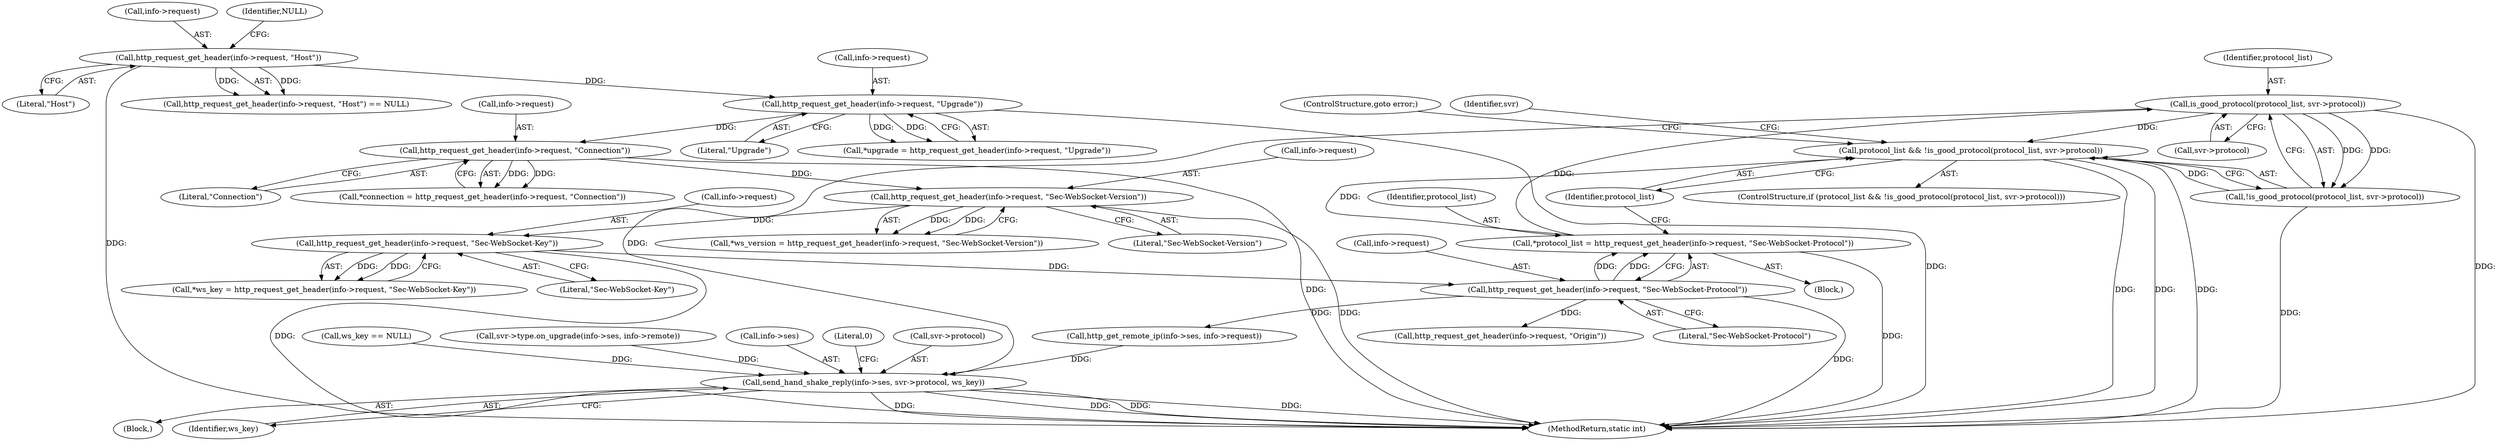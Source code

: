 digraph "0_viabtc_exchange_server_4a7c27bfe98f409623d4d857894d017ff0672cc9#diff-515c81af848352583bff286d6224875f_2@pointer" {
"1000351" [label="(Call,is_good_protocol(protocol_list, svr->protocol))"];
"1000340" [label="(Call,*protocol_list = http_request_get_header(info->request, \"Sec-WebSocket-Protocol\"))"];
"1000342" [label="(Call,http_request_get_header(info->request, \"Sec-WebSocket-Protocol\"))"];
"1000329" [label="(Call,http_request_get_header(info->request, \"Sec-WebSocket-Key\"))"];
"1000310" [label="(Call,http_request_get_header(info->request, \"Sec-WebSocket-Version\"))"];
"1000236" [label="(Call,http_request_get_header(info->request, \"Connection\"))"];
"1000217" [label="(Call,http_request_get_header(info->request, \"Upgrade\"))"];
"1000186" [label="(Call,http_request_get_header(info->request, \"Host\"))"];
"1000348" [label="(Call,protocol_list && !is_good_protocol(protocol_list, svr->protocol))"];
"1000350" [label="(Call,!is_good_protocol(protocol_list, svr->protocol))"];
"1000449" [label="(Call,send_hand_shake_reply(info->ses, svr->protocol, ws_key))"];
"1000479" [label="(MethodReturn,static int)"];
"1000368" [label="(Call,http_request_get_header(info->request, \"Origin\"))"];
"1000333" [label="(Literal,\"Sec-WebSocket-Key\")"];
"1000448" [label="(Block,)"];
"1000190" [label="(Literal,\"Host\")"];
"1000217" [label="(Call,http_request_get_header(info->request, \"Upgrade\"))"];
"1000351" [label="(Call,is_good_protocol(protocol_list, svr->protocol))"];
"1000234" [label="(Call,*connection = http_request_get_header(info->request, \"Connection\"))"];
"1000185" [label="(Call,http_request_get_header(info->request, \"Host\") == NULL)"];
"1000450" [label="(Call,info->ses)"];
"1000340" [label="(Call,*protocol_list = http_request_get_header(info->request, \"Sec-WebSocket-Protocol\"))"];
"1000330" [label="(Call,info->request)"];
"1000466" [label="(Literal,0)"];
"1000361" [label="(Identifier,svr)"];
"1000236" [label="(Call,http_request_get_header(info->request, \"Connection\"))"];
"1000342" [label="(Call,http_request_get_header(info->request, \"Sec-WebSocket-Protocol\"))"];
"1000327" [label="(Call,*ws_key = http_request_get_header(info->request, \"Sec-WebSocket-Key\"))"];
"1000346" [label="(Literal,\"Sec-WebSocket-Protocol\")"];
"1000218" [label="(Call,info->request)"];
"1000311" [label="(Call,info->request)"];
"1000453" [label="(Call,svr->protocol)"];
"1000237" [label="(Call,info->request)"];
"1000353" [label="(Call,svr->protocol)"];
"1000187" [label="(Call,info->request)"];
"1000240" [label="(Literal,\"Connection\")"];
"1000308" [label="(Call,*ws_version = http_request_get_header(info->request, \"Sec-WebSocket-Version\"))"];
"1000348" [label="(Call,protocol_list && !is_good_protocol(protocol_list, svr->protocol))"];
"1000186" [label="(Call,http_request_get_header(info->request, \"Host\"))"];
"1000335" [label="(Call,ws_key == NULL)"];
"1000449" [label="(Call,send_hand_shake_reply(info->ses, svr->protocol, ws_key))"];
"1000439" [label="(Call,svr->type.on_upgrade(info->ses, info->remote))"];
"1000352" [label="(Identifier,protocol_list)"];
"1000329" [label="(Call,http_request_get_header(info->request, \"Sec-WebSocket-Key\"))"];
"1000356" [label="(ControlStructure,goto error;)"];
"1000221" [label="(Literal,\"Upgrade\")"];
"1000215" [label="(Call,*upgrade = http_request_get_header(info->request, \"Upgrade\"))"];
"1000341" [label="(Identifier,protocol_list)"];
"1000310" [label="(Call,http_request_get_header(info->request, \"Sec-WebSocket-Version\"))"];
"1000456" [label="(Identifier,ws_key)"];
"1000343" [label="(Call,info->request)"];
"1000350" [label="(Call,!is_good_protocol(protocol_list, svr->protocol))"];
"1000347" [label="(ControlStructure,if (protocol_list && !is_good_protocol(protocol_list, svr->protocol)))"];
"1000349" [label="(Identifier,protocol_list)"];
"1000191" [label="(Identifier,NULL)"];
"1000102" [label="(Block,)"];
"1000415" [label="(Call,http_get_remote_ip(info->ses, info->request))"];
"1000314" [label="(Literal,\"Sec-WebSocket-Version\")"];
"1000351" -> "1000350"  [label="AST: "];
"1000351" -> "1000353"  [label="CFG: "];
"1000352" -> "1000351"  [label="AST: "];
"1000353" -> "1000351"  [label="AST: "];
"1000350" -> "1000351"  [label="CFG: "];
"1000351" -> "1000479"  [label="DDG: "];
"1000351" -> "1000348"  [label="DDG: "];
"1000351" -> "1000350"  [label="DDG: "];
"1000351" -> "1000350"  [label="DDG: "];
"1000340" -> "1000351"  [label="DDG: "];
"1000351" -> "1000449"  [label="DDG: "];
"1000340" -> "1000102"  [label="AST: "];
"1000340" -> "1000342"  [label="CFG: "];
"1000341" -> "1000340"  [label="AST: "];
"1000342" -> "1000340"  [label="AST: "];
"1000349" -> "1000340"  [label="CFG: "];
"1000340" -> "1000479"  [label="DDG: "];
"1000342" -> "1000340"  [label="DDG: "];
"1000342" -> "1000340"  [label="DDG: "];
"1000340" -> "1000348"  [label="DDG: "];
"1000342" -> "1000346"  [label="CFG: "];
"1000343" -> "1000342"  [label="AST: "];
"1000346" -> "1000342"  [label="AST: "];
"1000342" -> "1000479"  [label="DDG: "];
"1000329" -> "1000342"  [label="DDG: "];
"1000342" -> "1000368"  [label="DDG: "];
"1000342" -> "1000415"  [label="DDG: "];
"1000329" -> "1000327"  [label="AST: "];
"1000329" -> "1000333"  [label="CFG: "];
"1000330" -> "1000329"  [label="AST: "];
"1000333" -> "1000329"  [label="AST: "];
"1000327" -> "1000329"  [label="CFG: "];
"1000329" -> "1000479"  [label="DDG: "];
"1000329" -> "1000327"  [label="DDG: "];
"1000329" -> "1000327"  [label="DDG: "];
"1000310" -> "1000329"  [label="DDG: "];
"1000310" -> "1000308"  [label="AST: "];
"1000310" -> "1000314"  [label="CFG: "];
"1000311" -> "1000310"  [label="AST: "];
"1000314" -> "1000310"  [label="AST: "];
"1000308" -> "1000310"  [label="CFG: "];
"1000310" -> "1000479"  [label="DDG: "];
"1000310" -> "1000308"  [label="DDG: "];
"1000310" -> "1000308"  [label="DDG: "];
"1000236" -> "1000310"  [label="DDG: "];
"1000236" -> "1000234"  [label="AST: "];
"1000236" -> "1000240"  [label="CFG: "];
"1000237" -> "1000236"  [label="AST: "];
"1000240" -> "1000236"  [label="AST: "];
"1000234" -> "1000236"  [label="CFG: "];
"1000236" -> "1000479"  [label="DDG: "];
"1000236" -> "1000234"  [label="DDG: "];
"1000236" -> "1000234"  [label="DDG: "];
"1000217" -> "1000236"  [label="DDG: "];
"1000217" -> "1000215"  [label="AST: "];
"1000217" -> "1000221"  [label="CFG: "];
"1000218" -> "1000217"  [label="AST: "];
"1000221" -> "1000217"  [label="AST: "];
"1000215" -> "1000217"  [label="CFG: "];
"1000217" -> "1000479"  [label="DDG: "];
"1000217" -> "1000215"  [label="DDG: "];
"1000217" -> "1000215"  [label="DDG: "];
"1000186" -> "1000217"  [label="DDG: "];
"1000186" -> "1000185"  [label="AST: "];
"1000186" -> "1000190"  [label="CFG: "];
"1000187" -> "1000186"  [label="AST: "];
"1000190" -> "1000186"  [label="AST: "];
"1000191" -> "1000186"  [label="CFG: "];
"1000186" -> "1000479"  [label="DDG: "];
"1000186" -> "1000185"  [label="DDG: "];
"1000186" -> "1000185"  [label="DDG: "];
"1000348" -> "1000347"  [label="AST: "];
"1000348" -> "1000349"  [label="CFG: "];
"1000348" -> "1000350"  [label="CFG: "];
"1000349" -> "1000348"  [label="AST: "];
"1000350" -> "1000348"  [label="AST: "];
"1000356" -> "1000348"  [label="CFG: "];
"1000361" -> "1000348"  [label="CFG: "];
"1000348" -> "1000479"  [label="DDG: "];
"1000348" -> "1000479"  [label="DDG: "];
"1000348" -> "1000479"  [label="DDG: "];
"1000350" -> "1000348"  [label="DDG: "];
"1000350" -> "1000479"  [label="DDG: "];
"1000449" -> "1000448"  [label="AST: "];
"1000449" -> "1000456"  [label="CFG: "];
"1000450" -> "1000449"  [label="AST: "];
"1000453" -> "1000449"  [label="AST: "];
"1000456" -> "1000449"  [label="AST: "];
"1000466" -> "1000449"  [label="CFG: "];
"1000449" -> "1000479"  [label="DDG: "];
"1000449" -> "1000479"  [label="DDG: "];
"1000449" -> "1000479"  [label="DDG: "];
"1000449" -> "1000479"  [label="DDG: "];
"1000439" -> "1000449"  [label="DDG: "];
"1000415" -> "1000449"  [label="DDG: "];
"1000335" -> "1000449"  [label="DDG: "];
}
